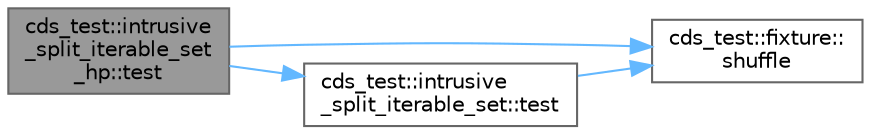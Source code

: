 digraph "cds_test::intrusive_split_iterable_set_hp::test"
{
 // LATEX_PDF_SIZE
  bgcolor="transparent";
  edge [fontname=Helvetica,fontsize=10,labelfontname=Helvetica,labelfontsize=10];
  node [fontname=Helvetica,fontsize=10,shape=box,height=0.2,width=0.4];
  rankdir="LR";
  Node1 [id="Node000001",label="cds_test::intrusive\l_split_iterable_set\l_hp::test",height=0.2,width=0.4,color="gray40", fillcolor="grey60", style="filled", fontcolor="black",tooltip=" "];
  Node1 -> Node2 [id="edge4_Node000001_Node000002",color="steelblue1",style="solid",tooltip=" "];
  Node2 [id="Node000002",label="cds_test::fixture::\lshuffle",height=0.2,width=0.4,color="grey40", fillcolor="white", style="filled",URL="$classcds__test_1_1fixture.html#a1a98db99b4d82c222b0cb65587ba4a47",tooltip=" "];
  Node1 -> Node3 [id="edge5_Node000001_Node000003",color="steelblue1",style="solid",tooltip=" "];
  Node3 [id="Node000003",label="cds_test::intrusive\l_split_iterable_set::test",height=0.2,width=0.4,color="grey40", fillcolor="white", style="filled",URL="$classcds__test_1_1intrusive__split__iterable__set.html#af6155abaee9330b0dcf5b8fc3dec0e08",tooltip=" "];
  Node3 -> Node2 [id="edge6_Node000003_Node000002",color="steelblue1",style="solid",tooltip=" "];
}
